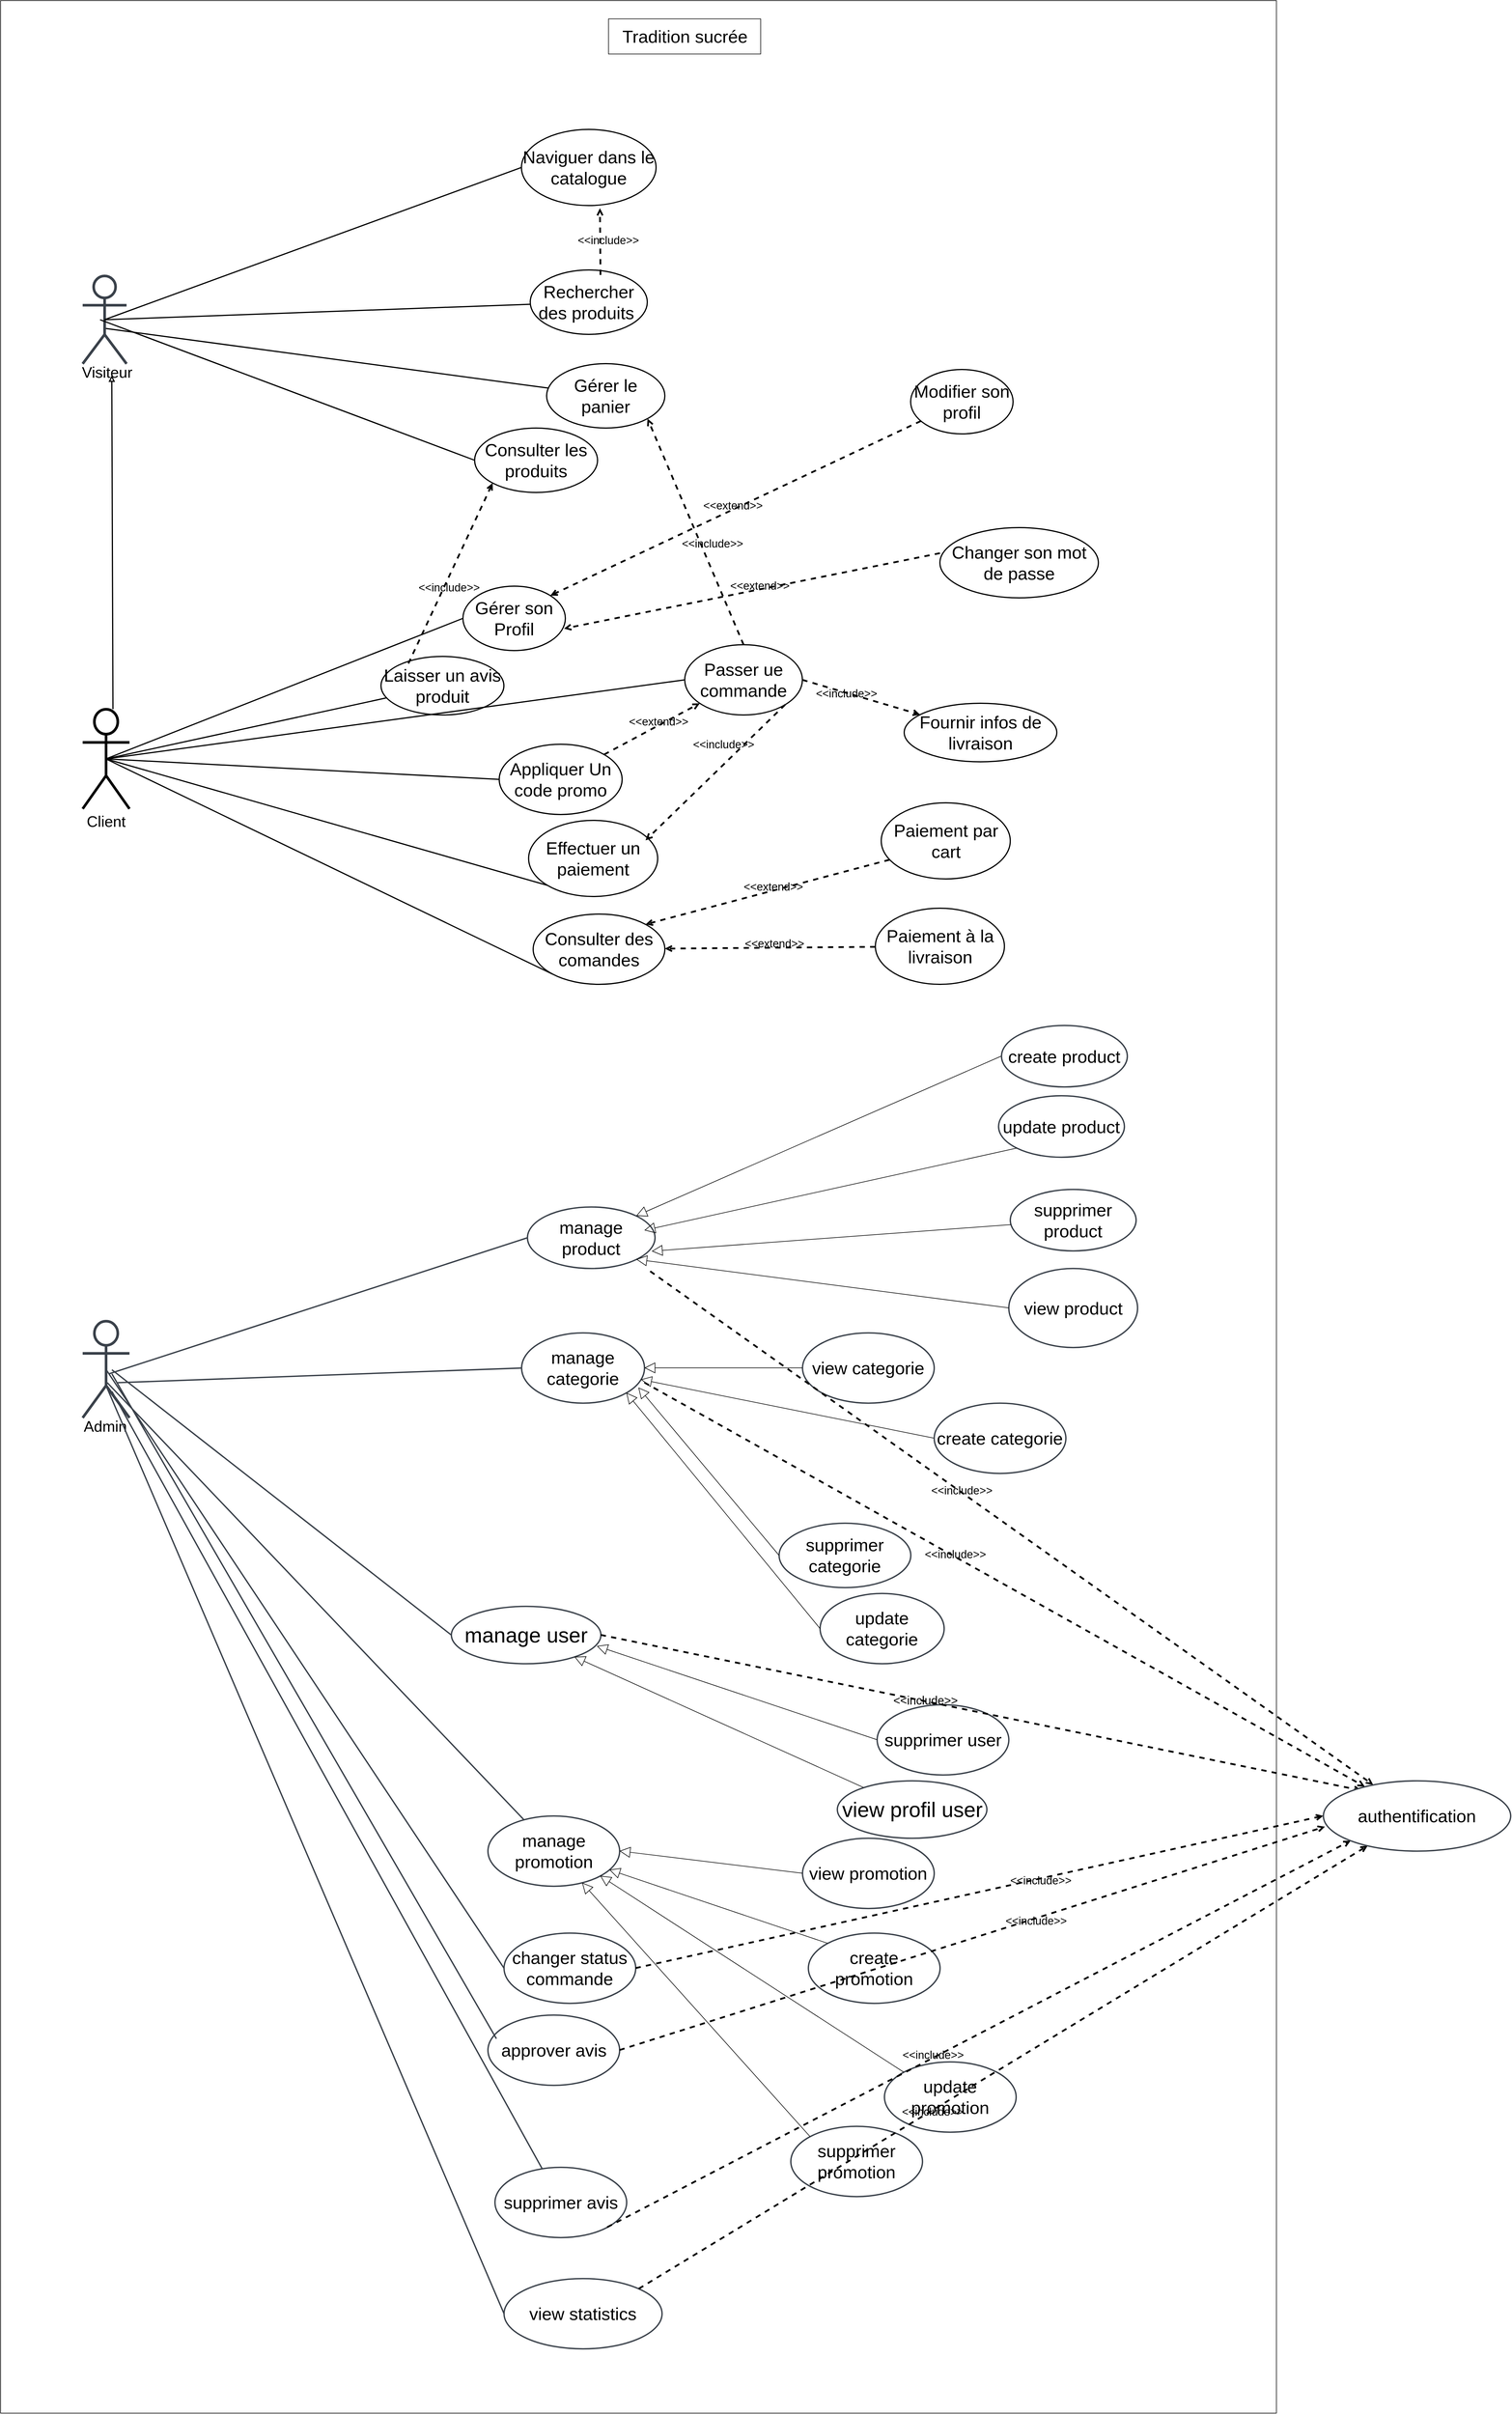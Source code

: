 <mxfile>
    <diagram id="7osOWQqjBVtK4RjmvPXQ" name="Page-1">
        <mxGraphModel dx="6660" dy="4335" grid="1" gridSize="10" guides="1" tooltips="1" connect="1" arrows="1" fold="1" page="1" pageScale="1" pageWidth="850" pageHeight="1100" math="0" shadow="0">
            <root>
                <mxCell id="0"/>
                <mxCell id="1" parent="0"/>
                <mxCell id="5" value="&lt;font style=&quot;font-size: 26px;&quot;&gt;Admin&lt;/font&gt;" style="html=1;overflow=block;blockSpacing=1;shape=umlActor;labelPosition=center;verticalLabelPosition=bottom;verticalAlign=top;whiteSpace=nowrap;fontSize=16.7;spacing=0;strokeColor=#3a414a;strokeOpacity=100;fillOpacity=100;rounded=1;absoluteArcSize=1;arcSize=9;fillColor=#ffffff;strokeWidth=4.5;lucidId=TzkbqOZRG6A7;" vertex="1" parent="1">
                    <mxGeometry x="-3710" y="1135" width="80" height="165" as="geometry"/>
                </mxCell>
                <mxCell id="6" value="&lt;font style=&quot;font-size: 26px;&quot;&gt;Visiteur&lt;/font&gt;" style="html=1;overflow=block;blockSpacing=1;shape=umlActor;labelPosition=center;verticalLabelPosition=bottom;verticalAlign=top;whiteSpace=nowrap;fontSize=16.7;spacing=0;strokeColor=#3a414a;strokeOpacity=100;fillOpacity=100;rounded=1;absoluteArcSize=1;arcSize=9;fillColor=#ffffff;strokeWidth=4.5;lucidId=UzkbNiEjiFkK;" vertex="1" parent="1">
                    <mxGeometry x="-3710" y="-650" width="75" height="150" as="geometry"/>
                </mxCell>
                <mxCell id="7" value="" style="html=1;jettySize=18;whiteSpace=wrap;fontSize=13;strokeColor=#3a414a;strokeOpacity=100;strokeWidth=2.3;rounded=0;startArrow=none;endArrow=none;entryX=0.569;entryY=0.544;entryPerimeter=0;lucidId=d5kbsx~D4M1p;exitX=0;exitY=0.5;exitDx=0;exitDy=0;" edge="1" parent="1" source="11" target="5">
                    <mxGeometry width="100" height="100" relative="1" as="geometry">
                        <Array as="points"/>
                        <mxPoint x="-301.04" y="1226.55" as="sourcePoint"/>
                    </mxGeometry>
                </mxCell>
                <mxCell id="8" value="" style="html=1;jettySize=18;whiteSpace=wrap;fontSize=13;strokeColor=#3a414a;strokeOpacity=100;strokeWidth=2.3;rounded=0;startArrow=none;endArrow=none;entryX=0;entryY=0.5;lucidId=R6kbu_hFRy9q;entryDx=0;entryDy=0;" edge="1" parent="1" target="14">
                    <mxGeometry width="100" height="100" relative="1" as="geometry">
                        <Array as="points"/>
                        <mxPoint x="-3650" y="1240" as="sourcePoint"/>
                        <mxPoint x="-345.02" y="1942.5" as="targetPoint"/>
                    </mxGeometry>
                </mxCell>
                <mxCell id="9" value="" style="html=1;jettySize=18;whiteSpace=wrap;fontSize=13;strokeColor=#3a414a;strokeOpacity=100;strokeWidth=2.3;rounded=0;startArrow=none;endArrow=none;entryX=0;entryY=0.5;lucidId=16kbzUP2FsKK;entryDx=0;entryDy=0;" edge="1" parent="1" target="32">
                    <mxGeometry width="100" height="100" relative="1" as="geometry">
                        <Array as="points"/>
                        <mxPoint x="-3660" y="1218" as="sourcePoint"/>
                        <mxPoint x="-425" y="1960" as="targetPoint"/>
                    </mxGeometry>
                </mxCell>
                <mxCell id="10" value="supprimer product" style="html=1;overflow=block;blockSpacing=1;whiteSpace=wrap;ellipse;fontSize=30;spacing=3.8;strokeColor=#3a414a;strokeOpacity=100;fillOpacity=100;rounded=1;absoluteArcSize=1;arcSize=9;fillColor=#ffffff;strokeWidth=2.3;lucidId=28kbqsqeZojb;" vertex="1" parent="1">
                    <mxGeometry x="-2125" y="910" width="215" height="105" as="geometry"/>
                </mxCell>
                <mxCell id="11" value="manage product" style="html=1;overflow=block;blockSpacing=1;whiteSpace=wrap;ellipse;fontSize=30;spacing=3.8;strokeColor=#3a414a;strokeOpacity=100;fillOpacity=100;rounded=1;absoluteArcSize=1;arcSize=9;fillColor=#ffffff;strokeWidth=2.3;lucidId=T8kb-Kgif7Yj;" vertex="1" parent="1">
                    <mxGeometry x="-2950" y="940" width="218" height="105" as="geometry"/>
                </mxCell>
                <mxCell id="12" value="view product" style="html=1;overflow=block;blockSpacing=1;whiteSpace=wrap;ellipse;fontSize=30;spacing=3.8;strokeColor=#3a414a;strokeOpacity=100;fillOpacity=100;rounded=1;absoluteArcSize=1;arcSize=9;fillColor=#ffffff;strokeWidth=2.3;lucidId=09kbobWu2HzJ;" vertex="1" parent="1">
                    <mxGeometry x="-2127.5" y="1045" width="220" height="135" as="geometry"/>
                </mxCell>
                <mxCell id="13" value="update product" style="html=1;overflow=block;blockSpacing=1;whiteSpace=wrap;ellipse;fontSize=30;spacing=3.8;strokeColor=#3a414a;strokeOpacity=100;fillOpacity=100;rounded=1;absoluteArcSize=1;arcSize=9;fillColor=#ffffff;strokeWidth=2.3;lucidId=O9kb-TmSTji9;" vertex="1" parent="1">
                    <mxGeometry x="-2145" y="750" width="215" height="105" as="geometry"/>
                </mxCell>
                <mxCell id="14" value="manage categorie" style="html=1;overflow=block;blockSpacing=1;whiteSpace=wrap;ellipse;fontSize=30;spacing=3.8;strokeColor=#3a414a;strokeOpacity=100;fillOpacity=100;rounded=1;absoluteArcSize=1;arcSize=9;fillColor=#ffffff;strokeWidth=2.3;lucidId=09kbZmPR55E-;" vertex="1" parent="1">
                    <mxGeometry x="-2960" y="1155" width="210" height="120" as="geometry"/>
                </mxCell>
                <mxCell id="15" value="supprimer categorie" style="html=1;overflow=block;blockSpacing=1;whiteSpace=wrap;ellipse;fontSize=30;spacing=3.8;strokeColor=#3a414a;strokeOpacity=100;fillOpacity=100;rounded=1;absoluteArcSize=1;arcSize=9;fillColor=#ffffff;strokeWidth=2.3;lucidId=09kbsl46xHQp;" vertex="1" parent="1">
                    <mxGeometry x="-2520" y="1480" width="225" height="110" as="geometry"/>
                </mxCell>
                <mxCell id="16" value="view categorie" style="html=1;overflow=block;blockSpacing=1;whiteSpace=wrap;ellipse;fontSize=30;spacing=3.8;strokeColor=#3a414a;strokeOpacity=100;fillOpacity=100;rounded=1;absoluteArcSize=1;arcSize=9;fillColor=#ffffff;strokeWidth=2.3;lucidId=09kbsl46xHQp;" vertex="1" parent="1">
                    <mxGeometry x="-2480" y="1155" width="225" height="120" as="geometry"/>
                </mxCell>
                <mxCell id="17" value="update categorie" style="html=1;overflow=block;blockSpacing=1;whiteSpace=wrap;ellipse;fontSize=30;spacing=3.8;strokeColor=#3a414a;strokeOpacity=100;fillOpacity=100;rounded=1;absoluteArcSize=1;arcSize=9;fillColor=#ffffff;strokeWidth=2.3;lucidId=09kbIGu13o_4;" vertex="1" parent="1">
                    <mxGeometry x="-2450" y="1600" width="212" height="120" as="geometry"/>
                </mxCell>
                <mxCell id="18" value="&lt;font style=&quot;font-size: 36px;&quot;&gt;view profil user&lt;/font&gt;" style="html=1;overflow=block;blockSpacing=1;whiteSpace=wrap;ellipse;fontSize=20;spacing=3.8;strokeColor=#3a414a;strokeOpacity=100;fillOpacity=100;rounded=1;absoluteArcSize=1;arcSize=9;fillColor=#ffffff;strokeWidth=2.3;lucidId=SclbbQNGSq~n;" vertex="1" parent="1">
                    <mxGeometry x="-2420.5" y="1920" width="255.5" height="98" as="geometry"/>
                </mxCell>
                <mxCell id="19" value="view promotion" style="html=1;overflow=block;blockSpacing=1;whiteSpace=wrap;ellipse;fontSize=30;spacing=3.8;strokeColor=#3a414a;strokeOpacity=100;fillOpacity=100;rounded=1;absoluteArcSize=1;arcSize=9;fillColor=#ffffff;strokeWidth=2.3;lucidId=09kbsl46xHQp;" vertex="1" parent="1">
                    <mxGeometry x="-2480" y="2018" width="225" height="120" as="geometry"/>
                </mxCell>
                <mxCell id="20" value="" style="html=1;jettySize=18;whiteSpace=wrap;fontSize=13;strokeColor=#3a414a;strokeOpacity=100;strokeWidth=2.3;rounded=0;startArrow=none;endArrow=none;lucidId=R6kbu_hFRy9q;" edge="1" parent="1" target="33">
                    <mxGeometry width="100" height="100" relative="1" as="geometry">
                        <Array as="points"/>
                        <mxPoint x="-3668" y="1240" as="sourcePoint"/>
                        <mxPoint x="-2628" y="2430.0" as="targetPoint"/>
                    </mxGeometry>
                </mxCell>
                <mxCell id="21" value="changer status commande" style="html=1;overflow=block;blockSpacing=1;whiteSpace=wrap;ellipse;fontSize=30;spacing=3.8;strokeColor=#3a414a;strokeOpacity=100;fillOpacity=100;rounded=1;absoluteArcSize=1;arcSize=9;fillColor=#ffffff;strokeWidth=2.3;lucidId=09kbsl46xHQp;" vertex="1" parent="1">
                    <mxGeometry x="-2990" y="2180" width="225" height="120" as="geometry"/>
                </mxCell>
                <mxCell id="22" value="" style="html=1;jettySize=18;whiteSpace=wrap;fontSize=13;strokeColor=#3a414a;strokeOpacity=100;strokeWidth=2.3;rounded=0;startArrow=none;endArrow=none;entryX=0;entryY=0.5;lucidId=R6kbu_hFRy9q;entryDx=0;entryDy=0;exitX=0.5;exitY=0.5;exitDx=0;exitDy=0;exitPerimeter=0;" edge="1" parent="1" source="5" target="21">
                    <mxGeometry width="100" height="100" relative="1" as="geometry">
                        <Array as="points"/>
                        <mxPoint x="-3750" y="1240" as="sourcePoint"/>
                        <mxPoint x="-405" y="1650" as="targetPoint"/>
                    </mxGeometry>
                </mxCell>
                <mxCell id="23" value="supprimer user" style="html=1;overflow=block;blockSpacing=1;whiteSpace=wrap;ellipse;fontSize=30;spacing=3.8;strokeColor=#3a414a;strokeOpacity=100;fillOpacity=100;rounded=1;absoluteArcSize=1;arcSize=9;fillColor=#ffffff;strokeWidth=2.3;lucidId=09kbsl46xHQp;" vertex="1" parent="1">
                    <mxGeometry x="-2352.5" y="1790" width="225" height="120" as="geometry"/>
                </mxCell>
                <mxCell id="24" value="create promotion" style="html=1;overflow=block;blockSpacing=1;whiteSpace=wrap;ellipse;fontSize=30;spacing=3.8;strokeColor=#3a414a;strokeOpacity=100;fillOpacity=100;rounded=1;absoluteArcSize=1;arcSize=9;fillColor=#ffffff;strokeWidth=2.3;lucidId=09kbsl46xHQp;" vertex="1" parent="1">
                    <mxGeometry x="-2470" y="2180" width="225" height="120" as="geometry"/>
                </mxCell>
                <mxCell id="25" value="update promotion" style="html=1;overflow=block;blockSpacing=1;whiteSpace=wrap;ellipse;fontSize=30;spacing=3.8;strokeColor=#3a414a;strokeOpacity=100;fillOpacity=100;rounded=1;absoluteArcSize=1;arcSize=9;fillColor=#ffffff;strokeWidth=2.3;lucidId=09kbsl46xHQp;" vertex="1" parent="1">
                    <mxGeometry x="-2340" y="2400" width="225" height="120" as="geometry"/>
                </mxCell>
                <mxCell id="26" value="supprimer promotion" style="html=1;overflow=block;blockSpacing=1;whiteSpace=wrap;ellipse;fontSize=30;spacing=3.8;strokeColor=#3a414a;strokeOpacity=100;fillOpacity=100;rounded=1;absoluteArcSize=1;arcSize=9;fillColor=#ffffff;strokeWidth=2.3;lucidId=09kbsl46xHQp;" vertex="1" parent="1">
                    <mxGeometry x="-2500" y="2510" width="225" height="120" as="geometry"/>
                </mxCell>
                <mxCell id="27" value="supprimer avis" style="html=1;overflow=block;blockSpacing=1;whiteSpace=wrap;ellipse;fontSize=30;spacing=3.8;strokeColor=#3a414a;strokeOpacity=100;fillOpacity=100;rounded=1;absoluteArcSize=1;arcSize=9;fillColor=#ffffff;strokeWidth=2.3;lucidId=09kbsl46xHQp;" vertex="1" parent="1">
                    <mxGeometry x="-3005.5" y="2580" width="225" height="120" as="geometry"/>
                </mxCell>
                <mxCell id="28" value="approver avis" style="html=1;overflow=block;blockSpacing=1;whiteSpace=wrap;ellipse;fontSize=30;spacing=3.8;strokeColor=#3a414a;strokeOpacity=100;fillOpacity=100;rounded=1;absoluteArcSize=1;arcSize=9;fillColor=#ffffff;strokeWidth=2.3;lucidId=09kbsl46xHQp;" vertex="1" parent="1">
                    <mxGeometry x="-3017.5" y="2320" width="225" height="120" as="geometry"/>
                </mxCell>
                <mxCell id="29" value="" style="html=1;jettySize=18;whiteSpace=wrap;fontSize=13;strokeColor=#3a414a;strokeOpacity=100;strokeWidth=2.3;rounded=0;startArrow=none;endArrow=none;entryX=0.064;entryY=0.336;lucidId=R6kbu_hFRy9q;entryDx=0;entryDy=0;exitX=0.5;exitY=0.5;exitDx=0;exitDy=0;exitPerimeter=0;entryPerimeter=0;" edge="1" parent="1" target="28">
                    <mxGeometry width="100" height="100" relative="1" as="geometry">
                        <Array as="points"/>
                        <mxPoint x="-3660" y="1225" as="sourcePoint"/>
                        <mxPoint x="-2640" y="3020" as="targetPoint"/>
                    </mxGeometry>
                </mxCell>
                <mxCell id="30" value="view statistics" style="html=1;overflow=block;blockSpacing=1;whiteSpace=wrap;ellipse;fontSize=30;spacing=3.8;strokeColor=#3a414a;strokeOpacity=100;fillOpacity=100;rounded=1;absoluteArcSize=1;arcSize=9;fillColor=#ffffff;strokeWidth=2.3;lucidId=09kbsl46xHQp;" vertex="1" parent="1">
                    <mxGeometry x="-2990" y="2770" width="270" height="120" as="geometry"/>
                </mxCell>
                <mxCell id="31" value="" style="html=1;jettySize=18;whiteSpace=wrap;fontSize=13;strokeColor=#3a414a;strokeOpacity=100;strokeWidth=2.3;rounded=0;startArrow=none;endArrow=none;entryX=0;entryY=0.5;lucidId=R6kbu_hFRy9q;entryDx=0;entryDy=0;" edge="1" parent="1" target="30">
                    <mxGeometry width="100" height="100" relative="1" as="geometry">
                        <Array as="points"/>
                        <mxPoint x="-3670" y="1245" as="sourcePoint"/>
                        <mxPoint x="-2650" y="3340" as="targetPoint"/>
                    </mxGeometry>
                </mxCell>
                <mxCell id="32" value="&lt;font style=&quot;font-size: 36px;&quot;&gt;manage user&lt;/font&gt;" style="html=1;overflow=block;blockSpacing=1;whiteSpace=wrap;ellipse;fontSize=20;spacing=3.8;strokeColor=#3a414a;strokeOpacity=100;fillOpacity=100;rounded=1;absoluteArcSize=1;arcSize=9;fillColor=#ffffff;strokeWidth=2.3;lucidId=SclbbQNGSq~n;" vertex="1" parent="1">
                    <mxGeometry x="-3080" y="1622" width="255.5" height="98" as="geometry"/>
                </mxCell>
                <mxCell id="33" value="manage promotion" style="html=1;overflow=block;blockSpacing=1;whiteSpace=wrap;ellipse;fontSize=30;spacing=3.8;strokeColor=#3a414a;strokeOpacity=100;fillOpacity=100;rounded=1;absoluteArcSize=1;arcSize=9;fillColor=#ffffff;strokeWidth=2.3;lucidId=09kbsl46xHQp;" vertex="1" parent="1">
                    <mxGeometry x="-3017.5" y="1980" width="225" height="120" as="geometry"/>
                </mxCell>
                <mxCell id="34" value="" style="endArrow=block;endSize=16;endFill=0;html=1;rounded=0;exitX=0;exitY=0.5;exitDx=0;exitDy=0;entryX=1;entryY=0.5;entryDx=0;entryDy=0;" edge="1" parent="1" source="16" target="14">
                    <mxGeometry width="160" relative="1" as="geometry">
                        <mxPoint x="-2650" y="2190" as="sourcePoint"/>
                        <mxPoint x="-2710" y="1440" as="targetPoint"/>
                        <Array as="points"/>
                    </mxGeometry>
                </mxCell>
                <mxCell id="35" value="" style="endArrow=block;endSize=16;endFill=0;html=1;rounded=0;exitX=0;exitY=0.5;exitDx=0;exitDy=0;" edge="1" parent="1" source="38" target="14">
                    <mxGeometry width="160" relative="1" as="geometry">
                        <mxPoint x="-2122" y="1543" as="sourcePoint"/>
                        <mxPoint x="-2430" y="1390" as="targetPoint"/>
                    </mxGeometry>
                </mxCell>
                <mxCell id="36" value="" style="endArrow=block;endSize=16;endFill=0;html=1;rounded=0;exitX=0;exitY=0.5;exitDx=0;exitDy=0;entryX=0.951;entryY=0.779;entryDx=0;entryDy=0;entryPerimeter=0;" edge="1" parent="1" source="15" target="14">
                    <mxGeometry width="160" relative="1" as="geometry">
                        <mxPoint x="-2112" y="1553" as="sourcePoint"/>
                        <mxPoint x="-2400" y="1420" as="targetPoint"/>
                    </mxGeometry>
                </mxCell>
                <mxCell id="37" value="" style="endArrow=block;endSize=16;endFill=0;html=1;rounded=0;exitX=0;exitY=0.5;exitDx=0;exitDy=0;entryX=1;entryY=1;entryDx=0;entryDy=0;" edge="1" parent="1" source="17" target="14">
                    <mxGeometry width="160" relative="1" as="geometry">
                        <mxPoint x="-2102" y="1563" as="sourcePoint"/>
                        <mxPoint x="-2390" y="1430" as="targetPoint"/>
                    </mxGeometry>
                </mxCell>
                <mxCell id="38" value="create categorie" style="html=1;overflow=block;blockSpacing=1;whiteSpace=wrap;ellipse;fontSize=30;spacing=3.8;strokeColor=#3a414a;strokeOpacity=100;fillOpacity=100;rounded=1;absoluteArcSize=1;arcSize=9;fillColor=#ffffff;strokeWidth=2.3;lucidId=09kbsl46xHQp;" vertex="1" parent="1">
                    <mxGeometry x="-2255" y="1275" width="225" height="120" as="geometry"/>
                </mxCell>
                <mxCell id="39" value="" style="endArrow=block;endSize=16;endFill=0;html=1;rounded=0;exitX=0;exitY=1;exitDx=0;exitDy=0;" edge="1" parent="1" source="13">
                    <mxGeometry width="160" relative="1" as="geometry">
                        <mxPoint x="-2170" y="1330" as="sourcePoint"/>
                        <mxPoint x="-2750" y="980" as="targetPoint"/>
                    </mxGeometry>
                </mxCell>
                <mxCell id="40" value="" style="endArrow=block;endSize=16;endFill=0;html=1;rounded=0;exitX=0;exitY=0.5;exitDx=0;exitDy=0;entryX=1;entryY=0;entryDx=0;entryDy=0;" edge="1" parent="1" source="43" target="11">
                    <mxGeometry width="160" relative="1" as="geometry">
                        <mxPoint x="-2129" y="760" as="sourcePoint"/>
                        <mxPoint x="-2365" y="943" as="targetPoint"/>
                    </mxGeometry>
                </mxCell>
                <mxCell id="41" value="" style="endArrow=block;endSize=16;endFill=0;html=1;rounded=0;entryX=0.975;entryY=0.721;entryDx=0;entryDy=0;entryPerimeter=0;" edge="1" parent="1" source="10" target="11">
                    <mxGeometry width="160" relative="1" as="geometry">
                        <mxPoint x="-2119" y="770" as="sourcePoint"/>
                        <mxPoint x="-2406" y="940" as="targetPoint"/>
                    </mxGeometry>
                </mxCell>
                <mxCell id="42" value="" style="endArrow=block;endSize=16;endFill=0;html=1;rounded=0;exitX=0;exitY=0.5;exitDx=0;exitDy=0;entryX=1;entryY=1;entryDx=0;entryDy=0;" edge="1" parent="1" source="12" target="11">
                    <mxGeometry width="160" relative="1" as="geometry">
                        <mxPoint x="-2109" y="780" as="sourcePoint"/>
                        <mxPoint x="-2345" y="963" as="targetPoint"/>
                    </mxGeometry>
                </mxCell>
                <mxCell id="43" value="create product" style="html=1;overflow=block;blockSpacing=1;whiteSpace=wrap;ellipse;fontSize=30;spacing=3.8;strokeColor=#3a414a;strokeOpacity=100;fillOpacity=100;rounded=1;absoluteArcSize=1;arcSize=9;fillColor=#ffffff;strokeWidth=2.3;lucidId=O9kb-TmSTji9;" vertex="1" parent="1">
                    <mxGeometry x="-2140" y="630" width="215" height="105" as="geometry"/>
                </mxCell>
                <mxCell id="44" value="" style="endArrow=block;endSize=16;endFill=0;html=1;rounded=0;" edge="1" parent="1" source="18" target="32">
                    <mxGeometry width="160" relative="1" as="geometry">
                        <mxPoint x="-2164" y="1780" as="sourcePoint"/>
                        <mxPoint x="-2442" y="1453" as="targetPoint"/>
                    </mxGeometry>
                </mxCell>
                <mxCell id="45" value="" style="endArrow=block;endSize=16;endFill=0;html=1;rounded=0;exitX=0;exitY=0.5;exitDx=0;exitDy=0;entryX=0.974;entryY=0.694;entryDx=0;entryDy=0;entryPerimeter=0;" edge="1" parent="1" source="23" target="32">
                    <mxGeometry width="160" relative="1" as="geometry">
                        <mxPoint x="-2133" y="2022" as="sourcePoint"/>
                        <mxPoint x="-2830" y="1700" as="targetPoint"/>
                        <Array as="points"/>
                    </mxGeometry>
                </mxCell>
                <mxCell id="46" value="" style="endArrow=block;endSize=16;endFill=0;html=1;rounded=0;exitX=0;exitY=0;exitDx=0;exitDy=0;" edge="1" parent="1" source="24" target="33">
                    <mxGeometry width="160" relative="1" as="geometry">
                        <mxPoint x="-2140" y="2190" as="sourcePoint"/>
                        <mxPoint x="-2363" y="1973" as="targetPoint"/>
                    </mxGeometry>
                </mxCell>
                <mxCell id="47" value="" style="endArrow=block;endSize=16;endFill=0;html=1;rounded=0;exitX=0;exitY=0.5;exitDx=0;exitDy=0;entryX=1;entryY=0.5;entryDx=0;entryDy=0;" edge="1" parent="1" source="19" target="33">
                    <mxGeometry width="160" relative="1" as="geometry">
                        <mxPoint x="-2056" y="2347" as="sourcePoint"/>
                        <mxPoint x="-2230" y="2470" as="targetPoint"/>
                    </mxGeometry>
                </mxCell>
                <mxCell id="48" value="" style="endArrow=block;endSize=16;endFill=0;html=1;rounded=0;exitX=0;exitY=0;exitDx=0;exitDy=0;" edge="1" parent="1" source="26" target="33">
                    <mxGeometry width="160" relative="1" as="geometry">
                        <mxPoint x="-2090" y="2570" as="sourcePoint"/>
                        <mxPoint x="-2249" y="2473" as="targetPoint"/>
                    </mxGeometry>
                </mxCell>
                <mxCell id="49" value="" style="endArrow=block;endSize=16;endFill=0;html=1;rounded=0;exitX=0;exitY=0;exitDx=0;exitDy=0;entryX=1;entryY=1;entryDx=0;entryDy=0;" edge="1" parent="1" source="25" target="33">
                    <mxGeometry width="160" relative="1" as="geometry">
                        <mxPoint x="-2080" y="2580" as="sourcePoint"/>
                        <mxPoint x="-2281" y="2470" as="targetPoint"/>
                    </mxGeometry>
                </mxCell>
                <mxCell id="50" value="&lt;font style=&quot;font-size: 20px;&quot;&gt;&amp;lt;&amp;lt;include&amp;gt;&amp;gt;&lt;/font&gt;" style="html=1;verticalAlign=bottom;labelBackgroundColor=none;endArrow=open;endFill=0;dashed=1;rounded=0;entryX=0.203;entryY=0.138;entryDx=0;entryDy=0;entryPerimeter=0;strokeWidth=3;exitX=1;exitY=0.5;exitDx=0;exitDy=0;" edge="1" parent="1" source="32" target="59">
                    <mxGeometry x="-0.141" y="-12" width="160" relative="1" as="geometry">
                        <mxPoint x="-2400" y="1520" as="sourcePoint"/>
                        <mxPoint x="-2240" y="1520" as="targetPoint"/>
                        <mxPoint x="-1" as="offset"/>
                    </mxGeometry>
                </mxCell>
                <mxCell id="51" value="&lt;font style=&quot;font-size: 19px;&quot;&gt;&amp;lt;&amp;lt;include&amp;gt;&amp;gt;&lt;/font&gt;" style="html=1;verticalAlign=bottom;labelBackgroundColor=none;endArrow=open;endFill=0;dashed=1;rounded=0;strokeWidth=3;" edge="1" parent="1" target="59">
                    <mxGeometry x="-0.13" y="-9" width="160" relative="1" as="geometry">
                        <mxPoint x="-2750" y="1240" as="sourcePoint"/>
                        <mxPoint x="-1465" y="1657" as="targetPoint"/>
                        <mxPoint as="offset"/>
                    </mxGeometry>
                </mxCell>
                <mxCell id="52" value="&lt;font style=&quot;font-size: 19px;&quot;&gt;&amp;lt;&amp;lt;include&amp;gt;&amp;gt;&lt;/font&gt;" style="html=1;verticalAlign=bottom;labelBackgroundColor=none;endArrow=open;endFill=0;dashed=1;rounded=0;strokeWidth=3;exitX=1;exitY=1;exitDx=0;exitDy=0;entryX=0;entryY=1;entryDx=0;entryDy=0;" edge="1" parent="1" source="27" target="59">
                    <mxGeometry x="-0.13" y="-9" width="160" relative="1" as="geometry">
                        <mxPoint x="-2701" y="1472" as="sourcePoint"/>
                        <mxPoint x="-1516" y="1675" as="targetPoint"/>
                        <mxPoint as="offset"/>
                    </mxGeometry>
                </mxCell>
                <mxCell id="53" value="&lt;font style=&quot;font-size: 19px;&quot;&gt;&amp;lt;&amp;lt;include&amp;gt;&amp;gt;&lt;/font&gt;" style="html=1;verticalAlign=bottom;labelBackgroundColor=none;endArrow=open;endFill=0;dashed=1;rounded=0;strokeWidth=3;" edge="1" parent="1" target="59">
                    <mxGeometry x="-0.13" y="-9" width="160" relative="1" as="geometry">
                        <mxPoint x="-2740" y="1050" as="sourcePoint"/>
                        <mxPoint x="-1530" y="1700" as="targetPoint"/>
                        <mxPoint as="offset"/>
                    </mxGeometry>
                </mxCell>
                <mxCell id="54" value="&lt;font style=&quot;font-size: 19px;&quot;&gt;&amp;lt;&amp;lt;include&amp;gt;&amp;gt;&lt;/font&gt;" style="html=1;verticalAlign=bottom;labelBackgroundColor=none;endArrow=open;endFill=0;dashed=1;rounded=0;strokeWidth=3;exitX=1;exitY=0.5;exitDx=0;exitDy=0;entryX=0.009;entryY=0.654;entryDx=0;entryDy=0;entryPerimeter=0;" edge="1" parent="1" source="28" target="59">
                    <mxGeometry x="0.171" y="-18" width="160" relative="1" as="geometry">
                        <mxPoint x="-1673.477" y="2959.18" as="sourcePoint"/>
                        <mxPoint x="-1441" y="1804" as="targetPoint"/>
                        <mxPoint as="offset"/>
                    </mxGeometry>
                </mxCell>
                <mxCell id="55" style="edgeStyle=orthogonalEdgeStyle;rounded=0;orthogonalLoop=1;jettySize=auto;html=1;exitX=0.5;exitY=1;exitDx=0;exitDy=0;" edge="1" parent="1" source="24" target="24">
                    <mxGeometry relative="1" as="geometry"/>
                </mxCell>
                <mxCell id="56" style="edgeStyle=orthogonalEdgeStyle;rounded=0;orthogonalLoop=1;jettySize=auto;html=1;exitX=0.5;exitY=1;exitDx=0;exitDy=0;" edge="1" parent="1" source="10" target="10">
                    <mxGeometry relative="1" as="geometry"/>
                </mxCell>
                <mxCell id="57" style="edgeStyle=orthogonalEdgeStyle;rounded=0;orthogonalLoop=1;jettySize=auto;html=1;exitX=0.5;exitY=1;exitDx=0;exitDy=0;" edge="1" parent="1" source="15" target="15">
                    <mxGeometry relative="1" as="geometry"/>
                </mxCell>
                <mxCell id="58" value="&lt;span&gt;&lt;br&gt;&lt;span style=&quot;color: rgb(0, 0, 0); font-family: Helvetica; font-size: 19px; font-style: normal; font-variant-ligatures: normal; font-variant-caps: normal; font-weight: 400; letter-spacing: normal; orphans: 2; text-align: center; text-indent: 0px; text-transform: none; widows: 2; word-spacing: 0px; -webkit-text-stroke-width: 0px; white-space: nowrap; text-decoration-thickness: initial; text-decoration-style: initial; text-decoration-color: initial; float: none; display: inline !important;&quot;&gt;&amp;lt;&amp;lt;include&amp;gt;&amp;gt;&lt;/span&gt;&lt;/span&gt;" style="html=1;verticalAlign=bottom;labelBackgroundColor=none;endArrow=open;endFill=0;dashed=1;rounded=0;strokeWidth=3;exitX=1;exitY=0;exitDx=0;exitDy=0;" edge="1" parent="1" source="30" target="59">
                    <mxGeometry x="-0.205" y="-14" width="160" relative="1" as="geometry">
                        <mxPoint x="-1673.477" y="2959.18" as="sourcePoint"/>
                        <mxPoint x="-1441" y="1804" as="targetPoint"/>
                        <mxPoint x="-1" y="1" as="offset"/>
                    </mxGeometry>
                </mxCell>
                <mxCell id="59" value="authentification" style="html=1;overflow=block;blockSpacing=1;whiteSpace=wrap;ellipse;fontSize=30;spacing=3.8;strokeColor=#3a414a;strokeOpacity=100;fillOpacity=100;rounded=1;absoluteArcSize=1;arcSize=9;fillColor=#ffffff;strokeWidth=2.3;lucidId=09kbZmPR55E-;" vertex="1" parent="1">
                    <mxGeometry x="-1590" y="1920" width="320" height="120" as="geometry"/>
                </mxCell>
                <mxCell id="60" value="&lt;font style=&quot;font-size: 19px;&quot;&gt;&amp;lt;&amp;lt;include&amp;gt;&amp;gt;&lt;/font&gt;" style="html=1;verticalAlign=bottom;labelBackgroundColor=none;endArrow=open;endFill=0;dashed=1;rounded=0;strokeWidth=3;exitX=1;exitY=0.5;exitDx=0;exitDy=0;entryX=0;entryY=0.5;entryDx=0;entryDy=0;" edge="1" parent="1" source="21" target="59">
                    <mxGeometry x="0.171" y="-18" width="160" relative="1" as="geometry">
                        <mxPoint x="-2782" y="2390" as="sourcePoint"/>
                        <mxPoint x="-1627" y="1968" as="targetPoint"/>
                        <mxPoint as="offset"/>
                    </mxGeometry>
                </mxCell>
                <mxCell id="61" value="" style="html=1;jettySize=18;whiteSpace=wrap;fontSize=13;strokeColor=#3a414a;strokeOpacity=100;strokeWidth=2.3;rounded=0;startArrow=none;endArrow=none;lucidId=R6kbu_hFRy9q;" edge="1" parent="1" target="27">
                    <mxGeometry width="100" height="100" relative="1" as="geometry">
                        <Array as="points"/>
                        <mxPoint x="-3660" y="1255" as="sourcePoint"/>
                        <mxPoint x="-2980" y="2840" as="targetPoint"/>
                    </mxGeometry>
                </mxCell>
                <mxCell id="62" value="Naviguer dans le catalogue" style="ellipse;whiteSpace=wrap;html=1;fontSize=30;strokeWidth=2;" vertex="1" parent="1">
                    <mxGeometry x="-2960" y="-900" width="230" height="130" as="geometry"/>
                </mxCell>
                <mxCell id="63" value="Consulter les produits" style="ellipse;whiteSpace=wrap;html=1;strokeWidth=2;fontSize=30;" vertex="1" parent="1">
                    <mxGeometry x="-3040" y="-390" width="210" height="110" as="geometry"/>
                </mxCell>
                <mxCell id="64" value="Gérer le panier" style="ellipse;whiteSpace=wrap;html=1;fontSize=30;strokeWidth=2;" vertex="1" parent="1">
                    <mxGeometry x="-2917" y="-500" width="202" height="110" as="geometry"/>
                </mxCell>
                <mxCell id="65" value="Rechercher des produits&amp;nbsp;" style="ellipse;whiteSpace=wrap;html=1;strokeWidth=2;fontSize=30;" vertex="1" parent="1">
                    <mxGeometry x="-2945" y="-660" width="200" height="110" as="geometry"/>
                </mxCell>
                <mxCell id="66" value="" style="endArrow=none;html=1;rounded=0;exitX=0.5;exitY=0.5;exitDx=0;exitDy=0;exitPerimeter=0;entryX=0;entryY=0.5;entryDx=0;entryDy=0;strokeWidth=2;" edge="1" parent="1" source="6" target="62">
                    <mxGeometry width="50" height="50" relative="1" as="geometry">
                        <mxPoint x="-3377.5" y="-1230" as="sourcePoint"/>
                        <mxPoint x="-3327.5" y="-1280" as="targetPoint"/>
                    </mxGeometry>
                </mxCell>
                <mxCell id="67" value="" style="endArrow=none;html=1;rounded=0;entryX=0;entryY=0.5;entryDx=0;entryDy=0;strokeWidth=2;" edge="1" parent="1" target="63">
                    <mxGeometry width="50" height="50" relative="1" as="geometry">
                        <mxPoint x="-3680" y="-575" as="sourcePoint"/>
                        <mxPoint x="-3187.5" y="-1565" as="targetPoint"/>
                    </mxGeometry>
                </mxCell>
                <mxCell id="68" value="" style="endArrow=none;html=1;rounded=0;exitX=0.5;exitY=0.5;exitDx=0;exitDy=0;exitPerimeter=0;strokeWidth=2;" edge="1" parent="1" source="6" target="65">
                    <mxGeometry width="50" height="50" relative="1" as="geometry">
                        <mxPoint x="-3627.5" y="-1290" as="sourcePoint"/>
                        <mxPoint x="-3177.5" y="-1555" as="targetPoint"/>
                    </mxGeometry>
                </mxCell>
                <mxCell id="69" value="" style="endArrow=none;html=1;rounded=0;strokeWidth=2;" edge="1" parent="1" target="64">
                    <mxGeometry width="50" height="50" relative="1" as="geometry">
                        <mxPoint x="-3670" y="-560" as="sourcePoint"/>
                        <mxPoint x="-3167.5" y="-1545" as="targetPoint"/>
                    </mxGeometry>
                </mxCell>
                <mxCell id="70" style="rounded=0;orthogonalLoop=1;jettySize=auto;html=1;exitX=0.5;exitY=0;exitDx=0;exitDy=0;exitPerimeter=0;endArrow=block;endFill=0;strokeWidth=2;" edge="1" parent="1">
                    <mxGeometry relative="1" as="geometry">
                        <mxPoint x="-3658" y="90" as="sourcePoint"/>
                        <mxPoint x="-3660" y="-480" as="targetPoint"/>
                    </mxGeometry>
                </mxCell>
                <mxCell id="71" value="&lt;font style=&quot;font-size: 26px;&quot;&gt;Client&lt;/font&gt;" style="shape=umlActor;verticalLabelPosition=bottom;verticalAlign=top;html=1;outlineConnect=0;strokeWidth=4.5;" vertex="1" parent="1">
                    <mxGeometry x="-3710" y="90" width="80" height="170" as="geometry"/>
                </mxCell>
                <mxCell id="72" value="&lt;font style=&quot;font-size: 30px;&quot;&gt;Gérer son Profil&lt;/font&gt;" style="ellipse;whiteSpace=wrap;html=1;strokeWidth=2;" vertex="1" parent="1">
                    <mxGeometry x="-3060" y="-120" width="175" height="110" as="geometry"/>
                </mxCell>
                <mxCell id="73" value="&lt;font style=&quot;font-size: 30px;&quot;&gt;Passer ue commande&lt;/font&gt;" style="ellipse;whiteSpace=wrap;html=1;strokeWidth=2;" vertex="1" parent="1">
                    <mxGeometry x="-2681" y="-20" width="201" height="120" as="geometry"/>
                </mxCell>
                <mxCell id="74" value="Appliquer Un code promo" style="ellipse;whiteSpace=wrap;html=1;strokeWidth=2;fontSize=30;" vertex="1" parent="1">
                    <mxGeometry x="-2998" y="150" width="210" height="120" as="geometry"/>
                </mxCell>
                <mxCell id="75" value="Effectuer un paiement" style="ellipse;whiteSpace=wrap;html=1;fontSize=30;strokeWidth=2;" vertex="1" parent="1">
                    <mxGeometry x="-2947.75" y="280" width="220.5" height="130" as="geometry"/>
                </mxCell>
                <mxCell id="76" value="Consulter des comandes" style="ellipse;whiteSpace=wrap;html=1;strokeWidth=2;fontSize=30;" vertex="1" parent="1">
                    <mxGeometry x="-2940" y="440" width="225" height="120" as="geometry"/>
                </mxCell>
                <mxCell id="77" value="&lt;font&gt;Laisser un avis produit&lt;/font&gt;" style="ellipse;whiteSpace=wrap;html=1;fontSize=30;strokeWidth=2;" vertex="1" parent="1">
                    <mxGeometry x="-3200" width="210" height="100" as="geometry"/>
                </mxCell>
                <mxCell id="78" value="" style="endArrow=none;html=1;rounded=0;strokeWidth=2;entryX=0.5;entryY=0.5;entryDx=0;entryDy=0;entryPerimeter=0;" edge="1" parent="1" source="77" target="71">
                    <mxGeometry width="50" height="50" relative="1" as="geometry">
                        <mxPoint x="-3640" y="540" as="sourcePoint"/>
                        <mxPoint x="-2660" y="250" as="targetPoint"/>
                    </mxGeometry>
                </mxCell>
                <mxCell id="79" value="" style="endArrow=none;html=1;rounded=0;exitX=0.5;exitY=0.5;exitDx=0;exitDy=0;exitPerimeter=0;strokeWidth=2;entryX=0;entryY=0.5;entryDx=0;entryDy=0;" edge="1" parent="1" source="71" target="73">
                    <mxGeometry width="50" height="50" relative="1" as="geometry">
                        <mxPoint x="-3635" y="590" as="sourcePoint"/>
                        <mxPoint x="-2937" y="503" as="targetPoint"/>
                    </mxGeometry>
                </mxCell>
                <mxCell id="80" value="" style="endArrow=none;html=1;rounded=0;exitX=0.5;exitY=0.5;exitDx=0;exitDy=0;exitPerimeter=0;strokeWidth=2;entryX=0;entryY=1;entryDx=0;entryDy=0;" edge="1" parent="1" source="71" target="76">
                    <mxGeometry width="50" height="50" relative="1" as="geometry">
                        <mxPoint x="-3615" y="610" as="sourcePoint"/>
                        <mxPoint x="-2917" y="523" as="targetPoint"/>
                    </mxGeometry>
                </mxCell>
                <mxCell id="81" value="" style="endArrow=none;html=1;rounded=0;exitX=0.5;exitY=0.5;exitDx=0;exitDy=0;exitPerimeter=0;strokeWidth=2;entryX=0;entryY=1;entryDx=0;entryDy=0;" edge="1" parent="1" source="71" target="75">
                    <mxGeometry width="50" height="50" relative="1" as="geometry">
                        <mxPoint x="-3605" y="620" as="sourcePoint"/>
                        <mxPoint x="-2907" y="533" as="targetPoint"/>
                    </mxGeometry>
                </mxCell>
                <mxCell id="82" value="" style="endArrow=none;html=1;rounded=0;exitX=0.5;exitY=0.5;exitDx=0;exitDy=0;exitPerimeter=0;strokeWidth=2;entryX=0;entryY=0.5;entryDx=0;entryDy=0;" edge="1" parent="1" source="71" target="74">
                    <mxGeometry width="50" height="50" relative="1" as="geometry">
                        <mxPoint x="-3595" y="630" as="sourcePoint"/>
                        <mxPoint x="-2897" y="543" as="targetPoint"/>
                    </mxGeometry>
                </mxCell>
                <mxCell id="83" value="" style="endArrow=none;html=1;rounded=0;exitX=0.5;exitY=0.5;exitDx=0;exitDy=0;exitPerimeter=0;strokeWidth=2;entryX=0;entryY=0.5;entryDx=0;entryDy=0;" edge="1" parent="1" source="71" target="72">
                    <mxGeometry width="50" height="50" relative="1" as="geometry">
                        <mxPoint x="-3585" y="640" as="sourcePoint"/>
                        <mxPoint x="-2887" y="553" as="targetPoint"/>
                    </mxGeometry>
                </mxCell>
                <mxCell id="84" value="&lt;font style=&quot;font-size: 30px;&quot;&gt;Modifier son profil&lt;/font&gt;" style="ellipse;whiteSpace=wrap;html=1;strokeWidth=2;" vertex="1" parent="1">
                    <mxGeometry x="-2295" y="-490" width="175" height="110" as="geometry"/>
                </mxCell>
                <mxCell id="85" value="&lt;font style=&quot;font-size: 30px;&quot;&gt;Changer son mot de passe&lt;/font&gt;" style="ellipse;whiteSpace=wrap;html=1;strokeWidth=2;" vertex="1" parent="1">
                    <mxGeometry x="-2245" y="-220" width="270.75" height="120" as="geometry"/>
                </mxCell>
                <mxCell id="86" value="&lt;span&gt;&lt;br&gt;&lt;span style=&quot;color: rgb(0, 0, 0); font-family: Helvetica; font-size: 19px; font-style: normal; font-variant-ligatures: normal; font-variant-caps: normal; font-weight: 400; letter-spacing: normal; orphans: 2; text-align: center; text-indent: 0px; text-transform: none; widows: 2; word-spacing: 0px; -webkit-text-stroke-width: 0px; white-space: nowrap; text-decoration-thickness: initial; text-decoration-style: initial; text-decoration-color: initial; float: none; display: inline !important;&quot;&gt;&amp;lt;&amp;lt;extend&amp;gt;&amp;gt;&lt;/span&gt;&lt;/span&gt;" style="html=1;verticalAlign=bottom;labelBackgroundColor=none;endArrow=open;endFill=0;dashed=1;rounded=0;strokeWidth=3;entryX=1;entryY=0;entryDx=0;entryDy=0;" edge="1" parent="1" source="84" target="72">
                    <mxGeometry x="0.024" y="7" width="160" relative="1" as="geometry">
                        <mxPoint x="-2774" y="147" as="sourcePoint"/>
                        <mxPoint x="-2699" y="70" as="targetPoint"/>
                        <mxPoint as="offset"/>
                    </mxGeometry>
                </mxCell>
                <mxCell id="87" value="&lt;span&gt;&lt;br&gt;&lt;span style=&quot;color: rgb(0, 0, 0); font-family: Helvetica; font-size: 19px; font-style: normal; font-variant-ligatures: normal; font-variant-caps: normal; font-weight: 400; letter-spacing: normal; orphans: 2; text-align: center; text-indent: 0px; text-transform: none; widows: 2; word-spacing: 0px; -webkit-text-stroke-width: 0px; white-space: nowrap; text-decoration-thickness: initial; text-decoration-style: initial; text-decoration-color: initial; float: none; display: inline !important;&quot;&gt;&amp;lt;&amp;lt;extend&amp;gt;&amp;gt;&lt;/span&gt;&lt;/span&gt;" style="html=1;verticalAlign=bottom;labelBackgroundColor=none;endArrow=open;endFill=0;dashed=1;rounded=0;strokeWidth=3;entryX=0.987;entryY=0.659;entryDx=0;entryDy=0;entryPerimeter=0;exitX=0;exitY=0.364;exitDx=0;exitDy=0;exitPerimeter=0;" edge="1" parent="1" source="85" target="72">
                    <mxGeometry x="-0.037" y="8" width="160" relative="1" as="geometry">
                        <mxPoint x="-2754" y="-149" as="sourcePoint"/>
                        <mxPoint x="-2573" y="-236" as="targetPoint"/>
                        <mxPoint as="offset"/>
                    </mxGeometry>
                </mxCell>
                <mxCell id="88" value="&lt;span&gt;&lt;br&gt;&lt;span style=&quot;color: rgb(0, 0, 0); font-family: Helvetica; font-size: 19px; font-style: normal; font-variant-ligatures: normal; font-variant-caps: normal; font-weight: 400; letter-spacing: normal; orphans: 2; text-align: center; text-indent: 0px; text-transform: none; widows: 2; word-spacing: 0px; -webkit-text-stroke-width: 0px; white-space: nowrap; text-decoration-thickness: initial; text-decoration-style: initial; text-decoration-color: initial; float: none; display: inline !important;&quot;&gt;&amp;lt;&amp;lt;include&amp;gt;&amp;gt;&lt;/span&gt;&lt;/span&gt;" style="html=1;verticalAlign=bottom;labelBackgroundColor=none;endArrow=open;endFill=0;dashed=1;rounded=0;strokeWidth=3;entryX=0.906;entryY=0.262;entryDx=0;entryDy=0;exitX=1;exitY=1;exitDx=0;exitDy=0;entryPerimeter=0;" edge="1" parent="1" source="73" target="75">
                    <mxGeometry x="-0.205" y="-14" width="160" relative="1" as="geometry">
                        <mxPoint x="-2775" y="147" as="sourcePoint"/>
                        <mxPoint x="-2699" y="70" as="targetPoint"/>
                        <mxPoint x="-1" y="1" as="offset"/>
                    </mxGeometry>
                </mxCell>
                <mxCell id="89" value="Paiement par cart" style="ellipse;whiteSpace=wrap;html=1;fontSize=30;strokeWidth=2;" vertex="1" parent="1">
                    <mxGeometry x="-2345.28" y="250" width="220.5" height="130" as="geometry"/>
                </mxCell>
                <mxCell id="90" value="Paiement à la livraison" style="ellipse;whiteSpace=wrap;html=1;fontSize=30;strokeWidth=2;" vertex="1" parent="1">
                    <mxGeometry x="-2355.28" y="430" width="220.5" height="130" as="geometry"/>
                </mxCell>
                <mxCell id="91" value="&lt;span&gt;&lt;br&gt;&lt;span style=&quot;color: rgb(0, 0, 0); font-family: Helvetica; font-size: 19px; font-style: normal; font-variant-ligatures: normal; font-variant-caps: normal; font-weight: 400; letter-spacing: normal; orphans: 2; text-align: center; text-indent: 0px; text-transform: none; widows: 2; word-spacing: 0px; -webkit-text-stroke-width: 0px; white-space: nowrap; text-decoration-thickness: initial; text-decoration-style: initial; text-decoration-color: initial; float: none; display: inline !important;&quot;&gt;&amp;lt;&amp;lt;extend&amp;gt;&amp;gt;&lt;/span&gt;&lt;/span&gt;" style="html=1;verticalAlign=bottom;labelBackgroundColor=none;endArrow=open;endFill=0;dashed=1;rounded=0;strokeWidth=3;entryX=1;entryY=0;entryDx=0;entryDy=0;exitX=0.064;exitY=0.748;exitDx=0;exitDy=0;exitPerimeter=0;" edge="1" parent="1" source="89" target="76">
                    <mxGeometry x="-0.037" y="8" width="160" relative="1" as="geometry">
                        <mxPoint x="-2490" y="-80" as="sourcePoint"/>
                        <mxPoint x="-2738" y="-98" as="targetPoint"/>
                        <mxPoint as="offset"/>
                    </mxGeometry>
                </mxCell>
                <mxCell id="92" value="&lt;span&gt;&lt;br&gt;&lt;span style=&quot;color: rgb(0, 0, 0); font-family: Helvetica; font-size: 19px; font-style: normal; font-variant-ligatures: normal; font-variant-caps: normal; font-weight: 400; letter-spacing: normal; orphans: 2; text-align: center; text-indent: 0px; text-transform: none; widows: 2; word-spacing: 0px; -webkit-text-stroke-width: 0px; white-space: nowrap; text-decoration-thickness: initial; text-decoration-style: initial; text-decoration-color: initial; float: none; display: inline !important;&quot;&gt;&amp;lt;&amp;lt;extend&amp;gt;&amp;gt;&lt;/span&gt;&lt;/span&gt;" style="html=1;verticalAlign=bottom;labelBackgroundColor=none;endArrow=open;endFill=0;dashed=1;rounded=0;strokeWidth=3;" edge="1" parent="1" source="90" target="76">
                    <mxGeometry x="-0.037" y="8" width="160" relative="1" as="geometry">
                        <mxPoint x="-2480" y="-70" as="sourcePoint"/>
                        <mxPoint x="-2728" y="-88" as="targetPoint"/>
                        <mxPoint as="offset"/>
                    </mxGeometry>
                </mxCell>
                <mxCell id="93" value="&lt;span&gt;&lt;br&gt;&lt;span style=&quot;color: rgb(0, 0, 0); font-family: Helvetica; font-size: 19px; font-style: normal; font-variant-ligatures: normal; font-variant-caps: normal; font-weight: 400; letter-spacing: normal; orphans: 2; text-align: center; text-indent: 0px; text-transform: none; widows: 2; word-spacing: 0px; -webkit-text-stroke-width: 0px; white-space: nowrap; text-decoration-thickness: initial; text-decoration-style: initial; text-decoration-color: initial; float: none; display: inline !important;&quot;&gt;&amp;lt;&amp;lt;include&amp;gt;&amp;gt;&lt;/span&gt;&lt;/span&gt;" style="html=1;verticalAlign=bottom;labelBackgroundColor=none;endArrow=open;endFill=0;dashed=1;rounded=0;strokeWidth=3;entryX=1;entryY=1;entryDx=0;entryDy=0;exitX=0.5;exitY=0;exitDx=0;exitDy=0;" edge="1" parent="1" source="73" target="64">
                    <mxGeometry x="-0.205" y="-14" width="160" relative="1" as="geometry">
                        <mxPoint x="-2775" y="147" as="sourcePoint"/>
                        <mxPoint x="-2699" y="70" as="targetPoint"/>
                        <mxPoint x="-1" y="1" as="offset"/>
                    </mxGeometry>
                </mxCell>
                <mxCell id="94" value="&lt;font style=&quot;font-size: 30px;&quot;&gt;Fournir infos de livraison&lt;/font&gt;" style="ellipse;whiteSpace=wrap;html=1;strokeWidth=2;" vertex="1" parent="1">
                    <mxGeometry x="-2306.03" y="80" width="260.75" height="100" as="geometry"/>
                </mxCell>
                <mxCell id="95" value="&lt;span&gt;&lt;br&gt;&lt;span style=&quot;color: rgb(0, 0, 0); font-family: Helvetica; font-size: 19px; font-style: normal; font-variant-ligatures: normal; font-variant-caps: normal; font-weight: 400; letter-spacing: normal; orphans: 2; text-align: center; text-indent: 0px; text-transform: none; widows: 2; word-spacing: 0px; -webkit-text-stroke-width: 0px; white-space: nowrap; text-decoration-thickness: initial; text-decoration-style: initial; text-decoration-color: initial; float: none; display: inline !important;&quot;&gt;&amp;lt;&amp;lt;extend&amp;gt;&amp;gt;&lt;/span&gt;&lt;/span&gt;" style="html=1;verticalAlign=bottom;labelBackgroundColor=none;endArrow=open;endFill=0;dashed=1;rounded=0;strokeWidth=3;exitX=1;exitY=0;exitDx=0;exitDy=0;" edge="1" parent="1" source="74" target="73">
                    <mxGeometry x="0.1" y="-7" width="160" relative="1" as="geometry">
                        <mxPoint x="-2511" y="-331" as="sourcePoint"/>
                        <mxPoint x="-2950" y="-113" as="targetPoint"/>
                        <mxPoint as="offset"/>
                    </mxGeometry>
                </mxCell>
                <mxCell id="96" value="&lt;span&gt;&lt;br&gt;&lt;span style=&quot;color: rgb(0, 0, 0); font-family: Helvetica; font-size: 19px; font-style: normal; font-variant-ligatures: normal; font-variant-caps: normal; font-weight: 400; letter-spacing: normal; orphans: 2; text-align: center; text-indent: 0px; text-transform: none; widows: 2; word-spacing: 0px; -webkit-text-stroke-width: 0px; white-space: nowrap; text-decoration-thickness: initial; text-decoration-style: initial; text-decoration-color: initial; float: none; display: inline !important;&quot;&gt;&amp;lt;&amp;lt;include&amp;gt;&amp;gt;&lt;/span&gt;&lt;/span&gt;" style="html=1;verticalAlign=bottom;labelBackgroundColor=none;endArrow=open;endFill=0;dashed=1;rounded=0;strokeWidth=3;exitX=1;exitY=0.5;exitDx=0;exitDy=0;" edge="1" parent="1" source="73" target="94">
                    <mxGeometry x="-0.205" y="-14" width="160" relative="1" as="geometry">
                        <mxPoint x="-2434.713" y="55.379" as="sourcePoint"/>
                        <mxPoint x="-2573.28" y="334" as="targetPoint"/>
                        <mxPoint x="-1" y="1" as="offset"/>
                    </mxGeometry>
                </mxCell>
                <mxCell id="97" value="&lt;span&gt;&lt;br&gt;&lt;span style=&quot;color: rgb(0, 0, 0); font-family: Helvetica; font-size: 19px; font-style: normal; font-variant-ligatures: normal; font-variant-caps: normal; font-weight: 400; letter-spacing: normal; orphans: 2; text-align: center; text-indent: 0px; text-transform: none; widows: 2; word-spacing: 0px; -webkit-text-stroke-width: 0px; white-space: nowrap; text-decoration-thickness: initial; text-decoration-style: initial; text-decoration-color: initial; float: none; display: inline !important;&quot;&gt;&amp;lt;&amp;lt;include&amp;gt;&amp;gt;&lt;/span&gt;&lt;/span&gt;" style="html=1;verticalAlign=bottom;labelBackgroundColor=none;endArrow=open;endFill=0;dashed=1;rounded=0;strokeWidth=3;entryX=0;entryY=1;entryDx=0;entryDy=0;exitX=0.223;exitY=0.121;exitDx=0;exitDy=0;exitPerimeter=0;" edge="1" parent="1" source="77" target="63">
                    <mxGeometry x="-0.205" y="-14" width="160" relative="1" as="geometry">
                        <mxPoint x="-2610" y="73" as="sourcePoint"/>
                        <mxPoint x="-2738" y="324" as="targetPoint"/>
                        <mxPoint x="-1" y="1" as="offset"/>
                    </mxGeometry>
                </mxCell>
                <mxCell id="98" value="&lt;span&gt;&lt;br&gt;&lt;span style=&quot;color: rgb(0, 0, 0); font-family: Helvetica; font-size: 19px; font-style: normal; font-variant-ligatures: normal; font-variant-caps: normal; font-weight: 400; letter-spacing: normal; orphans: 2; text-align: center; text-indent: 0px; text-transform: none; widows: 2; word-spacing: 0px; -webkit-text-stroke-width: 0px; white-space: nowrap; text-decoration-thickness: initial; text-decoration-style: initial; text-decoration-color: initial; float: none; display: inline !important;&quot;&gt;&amp;lt;&amp;lt;include&amp;gt;&amp;gt;&lt;/span&gt;&lt;/span&gt;" style="html=1;verticalAlign=bottom;labelBackgroundColor=none;endArrow=open;endFill=0;dashed=1;rounded=0;strokeWidth=3;entryX=0.583;entryY=1.035;entryDx=0;entryDy=0;exitX=0.6;exitY=0.077;exitDx=0;exitDy=0;entryPerimeter=0;exitPerimeter=0;" edge="1" parent="1" source="65" target="62">
                    <mxGeometry x="-0.205" y="-14" width="160" relative="1" as="geometry">
                        <mxPoint x="-2680" y="-30" as="sourcePoint"/>
                        <mxPoint x="-2638" y="-366" as="targetPoint"/>
                        <mxPoint x="-1" y="1" as="offset"/>
                    </mxGeometry>
                </mxCell>
                <mxCell id="99" value="" style="rounded=0;whiteSpace=wrap;html=1;" vertex="1" parent="1">
                    <mxGeometry x="-2811.25" y="-1088.75" width="260" height="60" as="geometry"/>
                </mxCell>
                <mxCell id="100" value="&lt;font style=&quot;font-size: 30px;&quot;&gt;Tradition sucrée&lt;/font&gt;" style="text;html=1;align=center;verticalAlign=middle;whiteSpace=wrap;rounded=0;" vertex="1" parent="1">
                    <mxGeometry x="-2792.5" y="-1073.75" width="222.5" height="30" as="geometry"/>
                </mxCell>
                <mxCell id="101" value="" style="rounded=0;whiteSpace=wrap;html=1;fillColor=none;" vertex="1" parent="1">
                    <mxGeometry x="-3850" y="-1120" width="2180" height="4120" as="geometry"/>
                </mxCell>
            </root>
        </mxGraphModel>
    </diagram>
</mxfile>